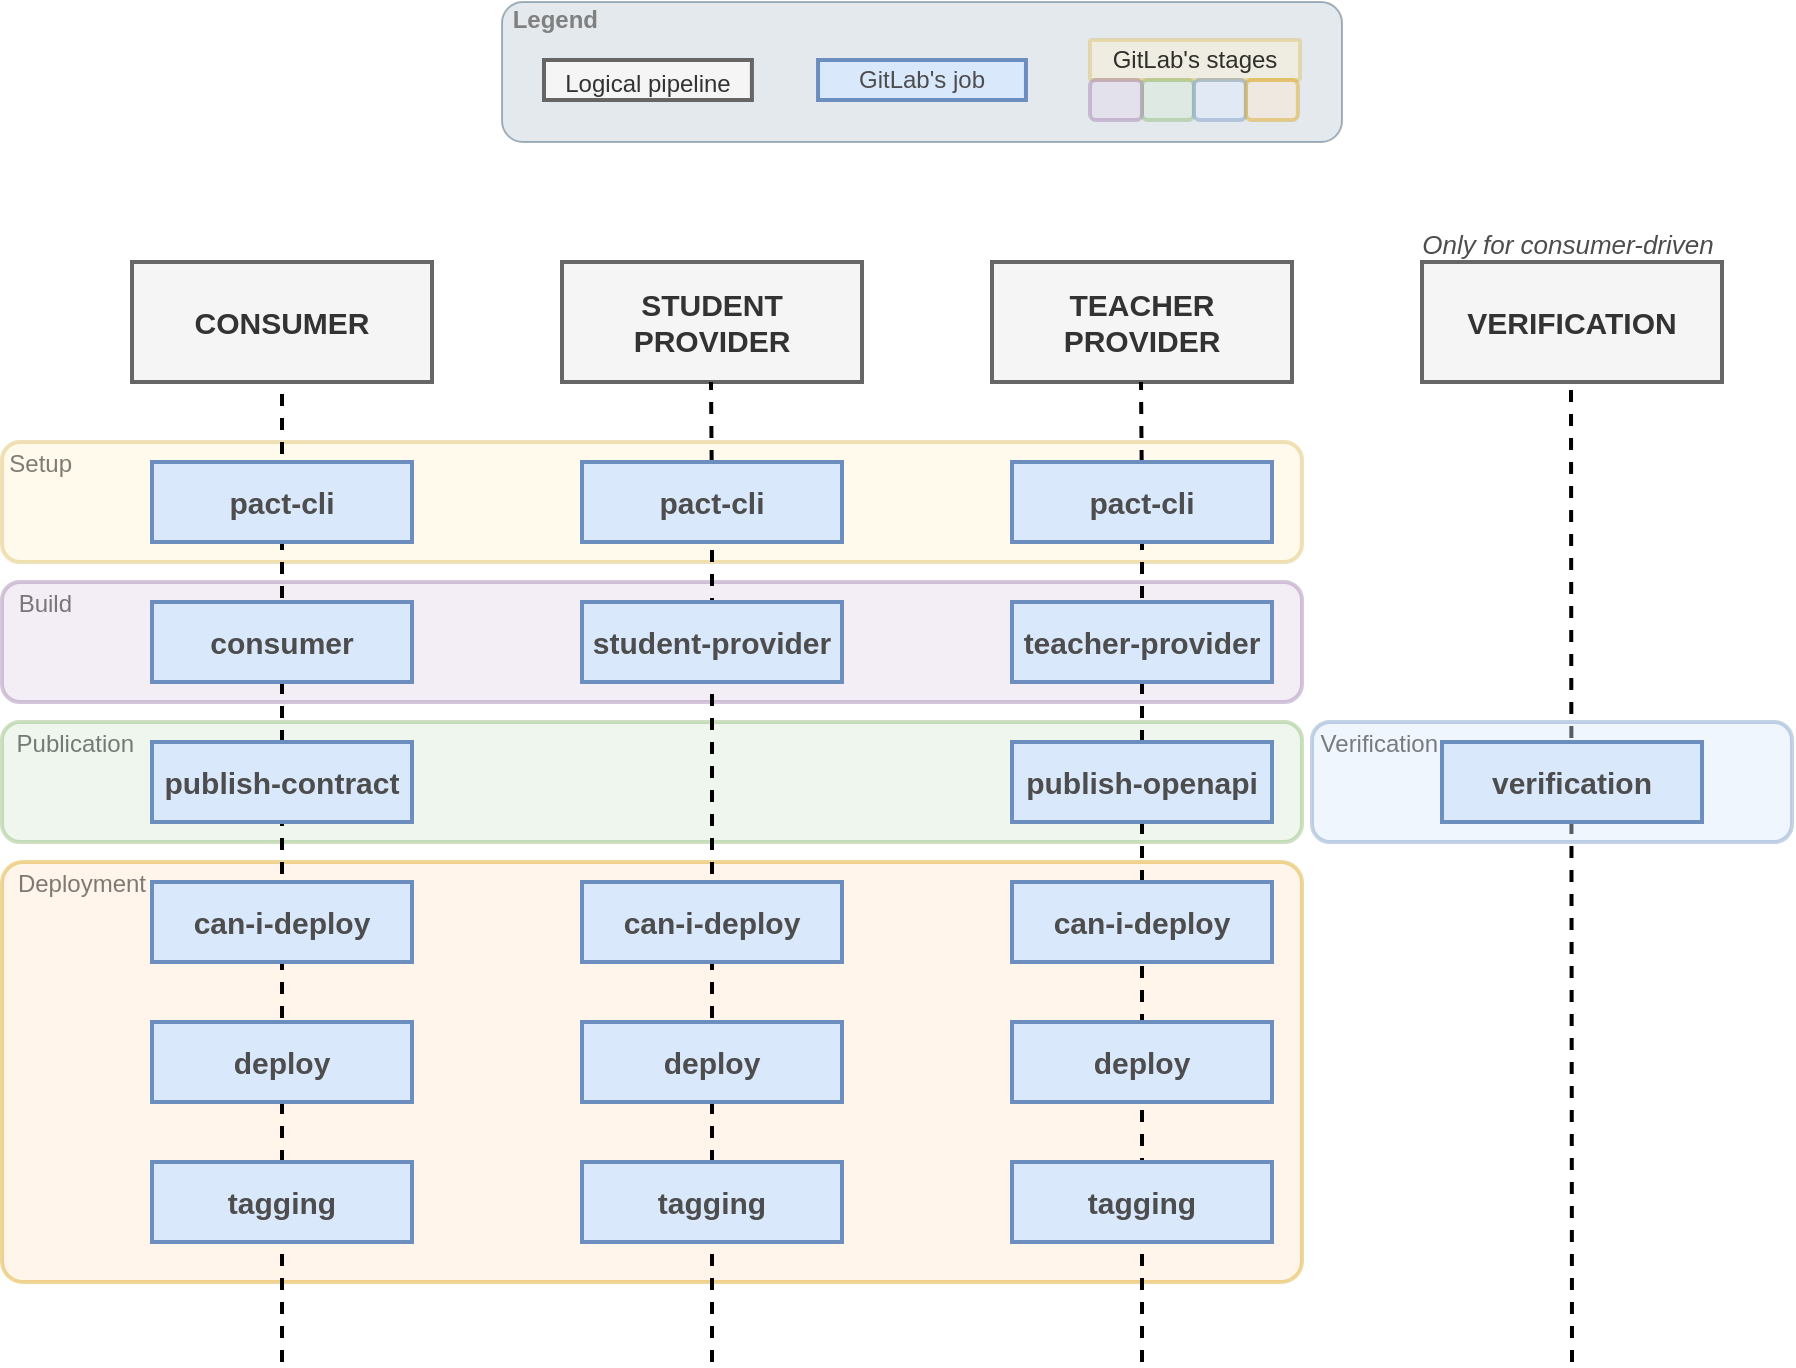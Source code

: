 <mxfile version="23.1.5" type="device">
  <diagram name="Page-1" id="8bKUDPTQBF4nbrPJ_BiB">
    <mxGraphModel dx="2954" dy="1214" grid="1" gridSize="10" guides="1" tooltips="1" connect="1" arrows="1" fold="1" page="1" pageScale="1" pageWidth="850" pageHeight="1100" math="0" shadow="0">
      <root>
        <mxCell id="0" />
        <mxCell id="1" parent="0" />
        <mxCell id="B6UhSstdaWsjy1I6Zd1T-25" value="Deployment" style="rounded=1;whiteSpace=wrap;html=1;labelPosition=left;verticalLabelPosition=top;align=right;verticalAlign=bottom;spacing=-35;spacingTop=0;spacingBottom=17;fillColor=#ffe6cc;strokeColor=#d79b00;strokeWidth=2;textOpacity=50;opacity=40;spacingRight=-37;imageHeight=24;arcSize=5;" parent="1" vertex="1">
          <mxGeometry x="30" y="460" width="650" height="210" as="geometry" />
        </mxCell>
        <mxCell id="B6UhSstdaWsjy1I6Zd1T-23" value="Publication" style="rounded=1;whiteSpace=wrap;html=1;labelPosition=left;verticalLabelPosition=top;align=right;verticalAlign=bottom;spacing=-35;spacingTop=0;spacingBottom=17;fillColor=#d5e8d4;strokeColor=#82b366;strokeWidth=2;textOpacity=50;opacity=40;spacingRight=-31;" parent="1" vertex="1">
          <mxGeometry x="30" y="390" width="650" height="60" as="geometry" />
        </mxCell>
        <mxCell id="B6UhSstdaWsjy1I6Zd1T-22" value="Build" style="rounded=1;whiteSpace=wrap;html=1;labelPosition=left;verticalLabelPosition=top;align=right;verticalAlign=bottom;spacing=-35;spacingTop=0;spacingBottom=17;fillColor=#e1d5e7;strokeColor=#9673a6;strokeWidth=2;textOpacity=50;opacity=40;" parent="1" vertex="1">
          <mxGeometry x="30" y="320" width="650" height="60" as="geometry" />
        </mxCell>
        <mxCell id="B6UhSstdaWsjy1I6Zd1T-21" value="Setup" style="rounded=1;whiteSpace=wrap;html=1;labelPosition=left;verticalLabelPosition=top;align=right;verticalAlign=bottom;spacing=-35;spacingTop=0;spacingBottom=17;fillColor=#fff2cc;strokeColor=#d6b656;strokeWidth=2;fontColor=#000000;textOpacity=50;opacity=40;" parent="1" vertex="1">
          <mxGeometry x="30" y="250" width="650" height="60" as="geometry" />
        </mxCell>
        <mxCell id="B6UhSstdaWsjy1I6Zd1T-9" value="CONSUMER" style="rounded=0;whiteSpace=wrap;html=1;fillColor=#f5f5f5;fontColor=#333333;strokeColor=#666666;fontStyle=1;fontSize=15;strokeWidth=2;" parent="1" vertex="1">
          <mxGeometry x="95" y="160" width="150" height="60" as="geometry" />
        </mxCell>
        <mxCell id="B6UhSstdaWsjy1I6Zd1T-10" value="STUDENT PROVIDER" style="rounded=0;whiteSpace=wrap;html=1;fillColor=#f5f5f5;fontColor=#333333;strokeColor=#666666;fontStyle=1;fontSize=15;strokeWidth=2;" parent="1" vertex="1">
          <mxGeometry x="310" y="160" width="150" height="60" as="geometry" />
        </mxCell>
        <mxCell id="B6UhSstdaWsjy1I6Zd1T-11" value="VERIFICATION" style="rounded=0;whiteSpace=wrap;html=1;fillColor=#f5f5f5;fontColor=#333333;strokeColor=#666666;fontStyle=1;fontSize=15;strokeWidth=2;" parent="1" vertex="1">
          <mxGeometry x="740" y="160" width="150" height="60" as="geometry" />
        </mxCell>
        <mxCell id="B6UhSstdaWsjy1I6Zd1T-12" value="" style="endArrow=none;dashed=1;html=1;rounded=0;entryX=0.5;entryY=1;entryDx=0;entryDy=0;strokeWidth=2;" parent="1" source="B6UhSstdaWsjy1I6Zd1T-4" target="B6UhSstdaWsjy1I6Zd1T-9" edge="1">
          <mxGeometry width="50" height="50" relative="1" as="geometry">
            <mxPoint x="170" y="780" as="sourcePoint" />
            <mxPoint x="465" y="410" as="targetPoint" />
          </mxGeometry>
        </mxCell>
        <mxCell id="B6UhSstdaWsjy1I6Zd1T-13" value="" style="endArrow=none;dashed=1;html=1;rounded=0;entryX=0.5;entryY=1;entryDx=0;entryDy=0;strokeWidth=2;" parent="1" source="B6UhSstdaWsjy1I6Zd1T-15" edge="1">
          <mxGeometry width="50" height="50" relative="1" as="geometry">
            <mxPoint x="384.5" y="780" as="sourcePoint" />
            <mxPoint x="384.5" y="220" as="targetPoint" />
          </mxGeometry>
        </mxCell>
        <mxCell id="B6UhSstdaWsjy1I6Zd1T-14" value="" style="endArrow=none;dashed=1;html=1;rounded=0;entryX=0.5;entryY=1;entryDx=0;entryDy=0;strokeWidth=2;" parent="1" edge="1">
          <mxGeometry width="50" height="50" relative="1" as="geometry">
            <mxPoint x="815" y="710" as="sourcePoint" />
            <mxPoint x="814.5" y="220" as="targetPoint" />
          </mxGeometry>
        </mxCell>
        <mxCell id="B6UhSstdaWsjy1I6Zd1T-1" value="pact-cli" style="rounded=0;whiteSpace=wrap;html=1;fillColor=#dae8fc;strokeColor=#6c8ebf;fontStyle=1;fontColor=#4D4D4D;fontSize=15;labelBorderColor=none;strokeWidth=2;" parent="1" vertex="1">
          <mxGeometry x="105" y="260" width="130" height="40" as="geometry" />
        </mxCell>
        <mxCell id="B6UhSstdaWsjy1I6Zd1T-16" value="" style="endArrow=none;dashed=1;html=1;rounded=0;entryX=0.5;entryY=1;entryDx=0;entryDy=0;strokeWidth=2;" parent="1" source="FqqdGD9sB6DLBhOpA5sf-12" target="B6UhSstdaWsjy1I6Zd1T-15" edge="1">
          <mxGeometry width="50" height="50" relative="1" as="geometry">
            <mxPoint x="385" y="710" as="sourcePoint" />
            <mxPoint x="384.5" y="220" as="targetPoint" />
          </mxGeometry>
        </mxCell>
        <mxCell id="B6UhSstdaWsjy1I6Zd1T-15" value="pact-cli" style="rounded=0;whiteSpace=wrap;html=1;fillColor=#dae8fc;strokeColor=#6c8ebf;fontStyle=1;fontColor=#4D4D4D;fontSize=15;labelBorderColor=none;strokeWidth=2;" parent="1" vertex="1">
          <mxGeometry x="320" y="260" width="130" height="40" as="geometry" />
        </mxCell>
        <mxCell id="B6UhSstdaWsjy1I6Zd1T-2" value="consumer" style="rounded=0;whiteSpace=wrap;html=1;fillColor=#dae8fc;strokeColor=#6c8ebf;fontStyle=1;fontColor=#4D4D4D;fontSize=15;labelBorderColor=none;strokeWidth=2;" parent="1" vertex="1">
          <mxGeometry x="105" y="330" width="130" height="40" as="geometry" />
        </mxCell>
        <mxCell id="B6UhSstdaWsjy1I6Zd1T-3" value="student-provider" style="rounded=0;whiteSpace=wrap;html=1;fillColor=#dae8fc;strokeColor=#6c8ebf;fontStyle=1;fontColor=#4D4D4D;fontSize=15;labelBorderColor=none;strokeWidth=2;" parent="1" vertex="1">
          <mxGeometry x="320" y="330" width="130" height="40" as="geometry" />
        </mxCell>
        <mxCell id="B6UhSstdaWsjy1I6Zd1T-17" value="" style="endArrow=none;dashed=1;html=1;rounded=0;entryX=0.5;entryY=1;entryDx=0;entryDy=0;strokeWidth=2;" parent="1" source="B6UhSstdaWsjy1I6Zd1T-7" target="B6UhSstdaWsjy1I6Zd1T-4" edge="1">
          <mxGeometry width="50" height="50" relative="1" as="geometry">
            <mxPoint x="170" y="780" as="sourcePoint" />
            <mxPoint x="170" y="220" as="targetPoint" />
          </mxGeometry>
        </mxCell>
        <mxCell id="B6UhSstdaWsjy1I6Zd1T-4" value="publish-contract" style="rounded=0;whiteSpace=wrap;html=1;fillColor=#dae8fc;strokeColor=#6c8ebf;fontStyle=1;fontColor=#4D4D4D;fontSize=15;labelBorderColor=none;strokeWidth=2;" parent="1" vertex="1">
          <mxGeometry x="105" y="400" width="130" height="40" as="geometry" />
        </mxCell>
        <mxCell id="B6UhSstdaWsjy1I6Zd1T-5" value="can-i-deploy" style="rounded=0;whiteSpace=wrap;html=1;fillColor=#dae8fc;strokeColor=#6c8ebf;fontStyle=1;fontColor=#4D4D4D;fontSize=15;labelBorderColor=none;strokeWidth=2;" parent="1" vertex="1">
          <mxGeometry x="105" y="470" width="130" height="40" as="geometry" />
        </mxCell>
        <mxCell id="B6UhSstdaWsjy1I6Zd1T-18" value="can-i-deploy" style="rounded=0;whiteSpace=wrap;html=1;fillColor=#dae8fc;strokeColor=#6c8ebf;fontStyle=1;fontColor=#4D4D4D;fontSize=15;labelBorderColor=none;strokeWidth=2;" parent="1" vertex="1">
          <mxGeometry x="320" y="470" width="130" height="40" as="geometry" />
        </mxCell>
        <mxCell id="B6UhSstdaWsjy1I6Zd1T-6" value="deploy" style="rounded=0;whiteSpace=wrap;html=1;fillColor=#dae8fc;strokeColor=#6c8ebf;fontStyle=1;fontColor=#4D4D4D;fontSize=15;labelBorderColor=none;strokeWidth=2;" parent="1" vertex="1">
          <mxGeometry x="105" y="540" width="130" height="40" as="geometry" />
        </mxCell>
        <mxCell id="B6UhSstdaWsjy1I6Zd1T-19" value="" style="endArrow=none;dashed=1;html=1;rounded=0;entryX=0.5;entryY=1;entryDx=0;entryDy=0;strokeWidth=2;" parent="1" target="B6UhSstdaWsjy1I6Zd1T-7" edge="1">
          <mxGeometry width="50" height="50" relative="1" as="geometry">
            <mxPoint x="170" y="710" as="sourcePoint" />
            <mxPoint x="170" y="440" as="targetPoint" />
          </mxGeometry>
        </mxCell>
        <mxCell id="B6UhSstdaWsjy1I6Zd1T-7" value="tagging" style="rounded=0;whiteSpace=wrap;html=1;fillColor=#dae8fc;strokeColor=#6c8ebf;fontStyle=1;fontColor=#4D4D4D;fontSize=15;labelBorderColor=none;strokeWidth=2;" parent="1" vertex="1">
          <mxGeometry x="105" y="610" width="130" height="40" as="geometry" />
        </mxCell>
        <mxCell id="B6UhSstdaWsjy1I6Zd1T-30" value="Verification" style="rounded=1;whiteSpace=wrap;html=1;labelPosition=left;verticalLabelPosition=top;align=right;verticalAlign=bottom;spacing=-35;spacingTop=0;spacingBottom=17;fillColor=#dae8fc;strokeColor=#6c8ebf;strokeWidth=2;textOpacity=50;opacity=40;spacingRight=-28;" parent="1" vertex="1">
          <mxGeometry x="685" y="390" width="240" height="60" as="geometry" />
        </mxCell>
        <mxCell id="B6UhSstdaWsjy1I6Zd1T-31" value="verification" style="rounded=0;whiteSpace=wrap;html=1;fillColor=#dae8fc;strokeColor=#6c8ebf;fontStyle=1;fontColor=#4D4D4D;fontSize=15;labelBorderColor=none;strokeWidth=2;" parent="1" vertex="1">
          <mxGeometry x="750" y="400" width="130" height="40" as="geometry" />
        </mxCell>
        <mxCell id="FqqdGD9sB6DLBhOpA5sf-1" value="TEACHER PROVIDER" style="rounded=0;whiteSpace=wrap;html=1;fillColor=#f5f5f5;fontColor=#333333;strokeColor=#666666;fontStyle=1;fontSize=15;strokeWidth=2;" parent="1" vertex="1">
          <mxGeometry x="525" y="160" width="150" height="60" as="geometry" />
        </mxCell>
        <mxCell id="FqqdGD9sB6DLBhOpA5sf-2" value="" style="endArrow=none;dashed=1;html=1;rounded=0;entryX=0.5;entryY=1;entryDx=0;entryDy=0;strokeWidth=2;" parent="1" source="FqqdGD9sB6DLBhOpA5sf-4" edge="1">
          <mxGeometry width="50" height="50" relative="1" as="geometry">
            <mxPoint x="599.5" y="780" as="sourcePoint" />
            <mxPoint x="599.5" y="220" as="targetPoint" />
          </mxGeometry>
        </mxCell>
        <mxCell id="FqqdGD9sB6DLBhOpA5sf-3" value="" style="endArrow=none;dashed=1;html=1;rounded=0;entryX=0.5;entryY=1;entryDx=0;entryDy=0;strokeWidth=2;" parent="1" source="FqqdGD9sB6DLBhOpA5sf-8" target="FqqdGD9sB6DLBhOpA5sf-4" edge="1">
          <mxGeometry width="50" height="50" relative="1" as="geometry">
            <mxPoint x="600" y="710" as="sourcePoint" />
            <mxPoint x="599.5" y="220" as="targetPoint" />
          </mxGeometry>
        </mxCell>
        <mxCell id="FqqdGD9sB6DLBhOpA5sf-4" value="pact-cli" style="rounded=0;whiteSpace=wrap;html=1;fillColor=#dae8fc;strokeColor=#6c8ebf;fontStyle=1;fontColor=#4D4D4D;fontSize=15;labelBorderColor=none;strokeWidth=2;" parent="1" vertex="1">
          <mxGeometry x="535" y="260" width="130" height="40" as="geometry" />
        </mxCell>
        <mxCell id="FqqdGD9sB6DLBhOpA5sf-5" value="teacher-provider" style="rounded=0;whiteSpace=wrap;html=1;fillColor=#dae8fc;strokeColor=#6c8ebf;fontStyle=1;fontColor=#4D4D4D;fontSize=15;labelBorderColor=none;strokeWidth=2;" parent="1" vertex="1">
          <mxGeometry x="535" y="330" width="130" height="40" as="geometry" />
        </mxCell>
        <mxCell id="FqqdGD9sB6DLBhOpA5sf-9" value="" style="endArrow=none;dashed=1;html=1;rounded=0;entryX=0.5;entryY=1;entryDx=0;entryDy=0;strokeWidth=2;" parent="1" target="FqqdGD9sB6DLBhOpA5sf-8" edge="1">
          <mxGeometry width="50" height="50" relative="1" as="geometry">
            <mxPoint x="600" y="710" as="sourcePoint" />
            <mxPoint x="600" y="300" as="targetPoint" />
          </mxGeometry>
        </mxCell>
        <mxCell id="FqqdGD9sB6DLBhOpA5sf-8" value="publish-openapi" style="rounded=0;whiteSpace=wrap;html=1;fillColor=#dae8fc;strokeColor=#6c8ebf;fontStyle=1;fontColor=#4D4D4D;fontSize=15;labelBorderColor=none;strokeWidth=2;" parent="1" vertex="1">
          <mxGeometry x="535" y="400" width="130" height="40" as="geometry" />
        </mxCell>
        <mxCell id="FqqdGD9sB6DLBhOpA5sf-6" value="can-i-deploy" style="rounded=0;whiteSpace=wrap;html=1;fillColor=#dae8fc;strokeColor=#6c8ebf;fontStyle=1;fontColor=#4D4D4D;fontSize=15;labelBorderColor=none;strokeWidth=2;" parent="1" vertex="1">
          <mxGeometry x="535" y="470" width="130" height="40" as="geometry" />
        </mxCell>
        <mxCell id="FqqdGD9sB6DLBhOpA5sf-10" value="deploy" style="rounded=0;whiteSpace=wrap;html=1;fillColor=#dae8fc;strokeColor=#6c8ebf;fontStyle=1;fontColor=#4D4D4D;fontSize=15;labelBorderColor=none;strokeWidth=2;" parent="1" vertex="1">
          <mxGeometry x="320" y="540" width="130" height="40" as="geometry" />
        </mxCell>
        <mxCell id="FqqdGD9sB6DLBhOpA5sf-11" value="deploy" style="rounded=0;whiteSpace=wrap;html=1;fillColor=#dae8fc;strokeColor=#6c8ebf;fontStyle=1;fontColor=#4D4D4D;fontSize=15;labelBorderColor=none;strokeWidth=2;" parent="1" vertex="1">
          <mxGeometry x="535" y="540" width="130" height="40" as="geometry" />
        </mxCell>
        <mxCell id="FqqdGD9sB6DLBhOpA5sf-13" value="" style="endArrow=none;dashed=1;html=1;rounded=0;entryX=0.5;entryY=1;entryDx=0;entryDy=0;strokeWidth=2;" parent="1" target="FqqdGD9sB6DLBhOpA5sf-12" edge="1">
          <mxGeometry width="50" height="50" relative="1" as="geometry">
            <mxPoint x="385" y="710" as="sourcePoint" />
            <mxPoint x="385" y="300" as="targetPoint" />
          </mxGeometry>
        </mxCell>
        <mxCell id="FqqdGD9sB6DLBhOpA5sf-12" value="tagging" style="rounded=0;whiteSpace=wrap;html=1;fillColor=#dae8fc;strokeColor=#6c8ebf;fontStyle=1;fontColor=#4D4D4D;fontSize=15;labelBorderColor=none;strokeWidth=2;" parent="1" vertex="1">
          <mxGeometry x="320" y="610" width="130" height="40" as="geometry" />
        </mxCell>
        <mxCell id="FqqdGD9sB6DLBhOpA5sf-14" value="tagging" style="rounded=0;whiteSpace=wrap;html=1;fillColor=#dae8fc;strokeColor=#6c8ebf;fontStyle=1;fontColor=#4D4D4D;fontSize=15;labelBorderColor=none;strokeWidth=2;" parent="1" vertex="1">
          <mxGeometry x="535" y="610" width="130" height="40" as="geometry" />
        </mxCell>
        <mxCell id="FqqdGD9sB6DLBhOpA5sf-16" value="" style="group" parent="1" vertex="1" connectable="0">
          <mxGeometry x="280" y="30" width="420" height="70" as="geometry" />
        </mxCell>
        <mxCell id="B6UhSstdaWsjy1I6Zd1T-44" value="&lt;b&gt;&lt;font&gt;Legend&lt;/font&gt;&lt;/b&gt;" style="rounded=1;whiteSpace=wrap;html=1;labelPosition=left;verticalLabelPosition=top;align=right;verticalAlign=bottom;fillColor=#bac8d3;strokeColor=#23445d;opacity=40;spacingRight=-32;spacing=-16;fontColor=#808080;" parent="FqqdGD9sB6DLBhOpA5sf-16" vertex="1">
          <mxGeometry width="420" height="70" as="geometry" />
        </mxCell>
        <mxCell id="B6UhSstdaWsjy1I6Zd1T-40" value="GitLab&#39;s job" style="rounded=0;whiteSpace=wrap;html=1;fillColor=#dae8fc;strokeColor=#6c8ebf;fontStyle=0;fontColor=#4D4D4D;fontSize=12;labelBorderColor=none;strokeWidth=2;" parent="FqqdGD9sB6DLBhOpA5sf-16" vertex="1">
          <mxGeometry x="158.025" y="29" width="103.95" height="20" as="geometry" />
        </mxCell>
        <mxCell id="B6UhSstdaWsjy1I6Zd1T-41" value="&lt;font style=&quot;font-size: 12px;&quot;&gt;Logical pipeline&lt;/font&gt;" style="rounded=0;whiteSpace=wrap;html=1;fillColor=#f5f5f5;fontColor=#333333;strokeColor=#666666;fontStyle=0;fontSize=15;strokeWidth=2;" parent="FqqdGD9sB6DLBhOpA5sf-16" vertex="1">
          <mxGeometry x="21" y="29" width="103.95" height="20" as="geometry" />
        </mxCell>
        <mxCell id="B6UhSstdaWsjy1I6Zd1T-42" value="" style="group;" parent="FqqdGD9sB6DLBhOpA5sf-16" vertex="1" connectable="0">
          <mxGeometry x="294" y="19" width="105" height="40" as="geometry" />
        </mxCell>
        <mxCell id="B6UhSstdaWsjy1I6Zd1T-33" value="GitLab&#39;s stages" style="rounded=1;whiteSpace=wrap;html=1;labelPosition=center;verticalLabelPosition=middle;align=center;verticalAlign=middle;spacing=0;spacingTop=0;spacingBottom=0;fillColor=#fff2cc;strokeColor=#d6b656;strokeWidth=2;textOpacity=80;opacity=40;spacingRight=0;imageHeight=24;arcSize=5;" parent="B6UhSstdaWsjy1I6Zd1T-42" vertex="1">
          <mxGeometry width="105" height="20" as="geometry" />
        </mxCell>
        <mxCell id="B6UhSstdaWsjy1I6Zd1T-38" value="" style="group" parent="B6UhSstdaWsjy1I6Zd1T-42" vertex="1" connectable="0">
          <mxGeometry y="20" width="103.95" height="20" as="geometry" />
        </mxCell>
        <mxCell id="B6UhSstdaWsjy1I6Zd1T-35" value="" style="rounded=1;whiteSpace=wrap;html=1;labelPosition=left;verticalLabelPosition=top;align=right;verticalAlign=bottom;spacing=-35;spacingTop=0;spacingBottom=17;fillColor=#d5e8d4;strokeColor=#82b366;strokeWidth=2;textOpacity=50;opacity=40;" parent="B6UhSstdaWsjy1I6Zd1T-38" vertex="1">
          <mxGeometry x="25.988" width="25.988" height="20" as="geometry" />
        </mxCell>
        <mxCell id="B6UhSstdaWsjy1I6Zd1T-36" value="" style="rounded=1;whiteSpace=wrap;html=1;labelPosition=left;verticalLabelPosition=top;align=right;verticalAlign=bottom;spacing=-35;spacingTop=0;spacingBottom=17;fillColor=#dae8fc;strokeColor=#6c8ebf;strokeWidth=2;textOpacity=50;opacity=40;" parent="B6UhSstdaWsjy1I6Zd1T-38" vertex="1">
          <mxGeometry x="51.975" width="25.988" height="20" as="geometry" />
        </mxCell>
        <mxCell id="B6UhSstdaWsjy1I6Zd1T-37" value="" style="rounded=1;whiteSpace=wrap;html=1;labelPosition=left;verticalLabelPosition=top;align=right;verticalAlign=bottom;spacing=-35;spacingTop=0;spacingBottom=17;fillColor=#ffe6cc;strokeColor=#d79b00;strokeWidth=2;textOpacity=50;opacity=40;" parent="B6UhSstdaWsjy1I6Zd1T-38" vertex="1">
          <mxGeometry x="77.963" width="25.988" height="20" as="geometry" />
        </mxCell>
        <mxCell id="B6UhSstdaWsjy1I6Zd1T-34" value="" style="rounded=1;whiteSpace=wrap;html=1;labelPosition=left;verticalLabelPosition=top;align=right;verticalAlign=bottom;spacing=-35;spacingTop=0;spacingBottom=17;fillColor=#e1d5e7;strokeColor=#9673a6;strokeWidth=2;textOpacity=50;opacity=40;" parent="B6UhSstdaWsjy1I6Zd1T-38" vertex="1">
          <mxGeometry width="25.988" height="20" as="geometry" />
        </mxCell>
        <mxCell id="5pOPKQ_iItzQC-kYYhlO-1" value="&lt;i&gt;&lt;font style=&quot;font-size: 13px;&quot; color=&quot;#4d4d4d&quot;&gt;Only for consumer-driven&lt;/font&gt;&lt;/i&gt;" style="text;html=1;align=center;verticalAlign=middle;whiteSpace=wrap;rounded=0;" vertex="1" parent="1">
          <mxGeometry x="738" y="136" width="150" height="30" as="geometry" />
        </mxCell>
      </root>
    </mxGraphModel>
  </diagram>
</mxfile>
